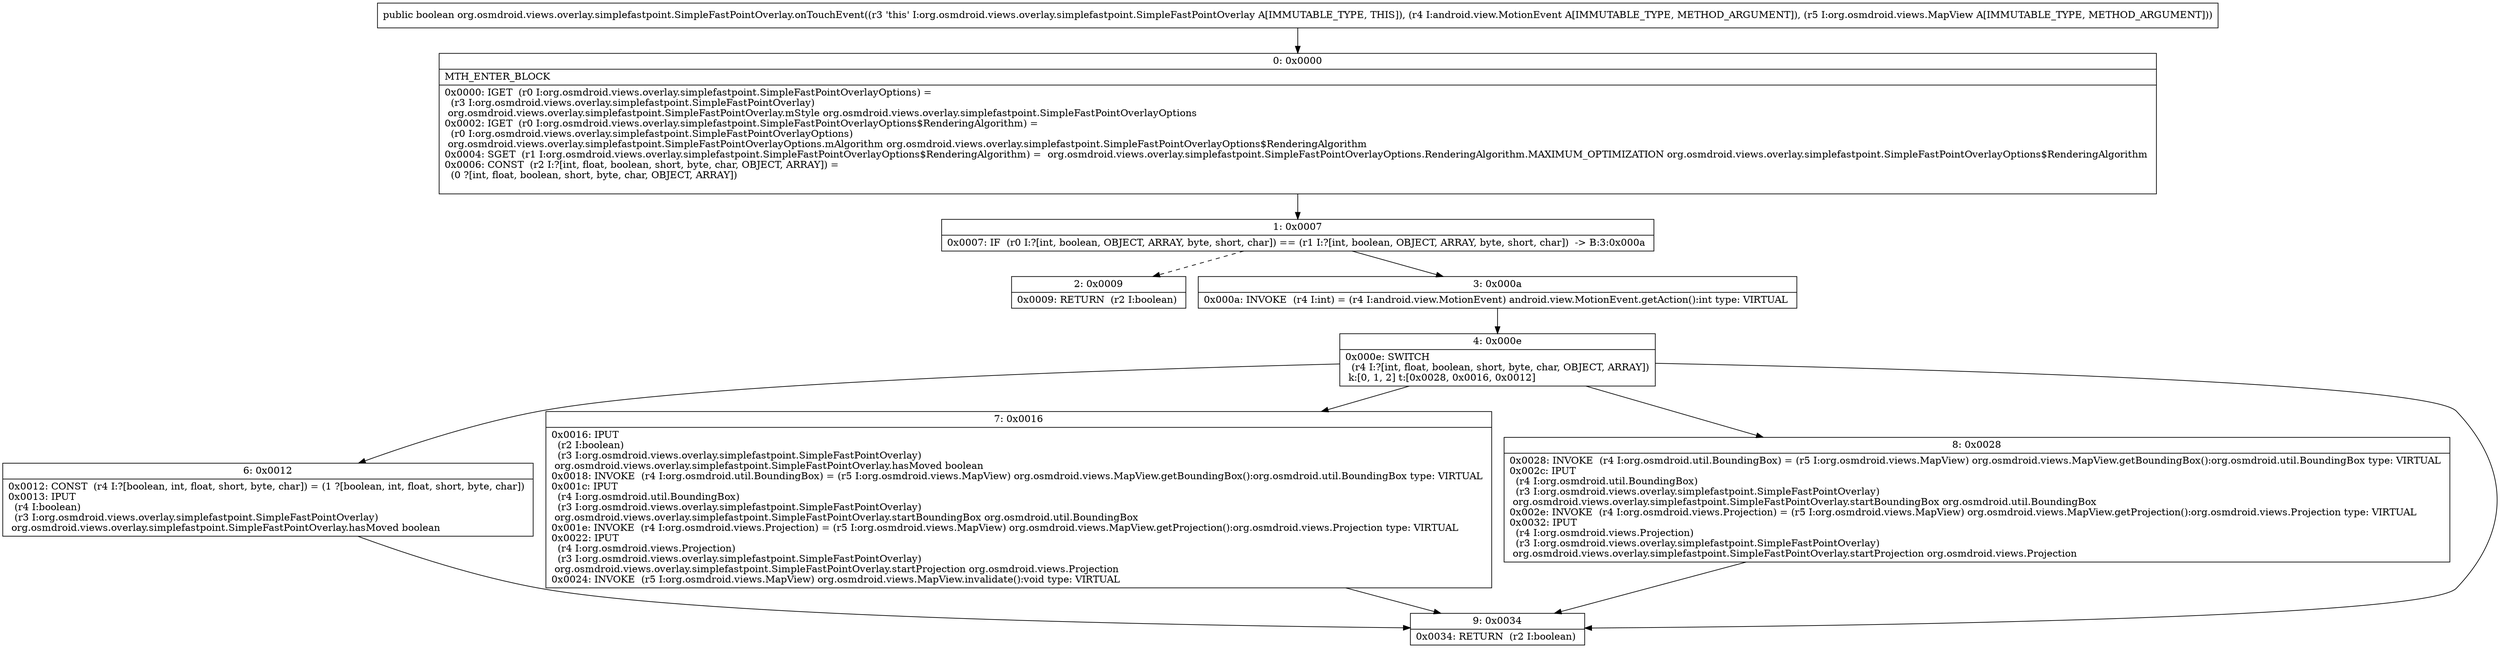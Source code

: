 digraph "CFG fororg.osmdroid.views.overlay.simplefastpoint.SimpleFastPointOverlay.onTouchEvent(Landroid\/view\/MotionEvent;Lorg\/osmdroid\/views\/MapView;)Z" {
Node_0 [shape=record,label="{0\:\ 0x0000|MTH_ENTER_BLOCK\l|0x0000: IGET  (r0 I:org.osmdroid.views.overlay.simplefastpoint.SimpleFastPointOverlayOptions) = \l  (r3 I:org.osmdroid.views.overlay.simplefastpoint.SimpleFastPointOverlay)\l org.osmdroid.views.overlay.simplefastpoint.SimpleFastPointOverlay.mStyle org.osmdroid.views.overlay.simplefastpoint.SimpleFastPointOverlayOptions \l0x0002: IGET  (r0 I:org.osmdroid.views.overlay.simplefastpoint.SimpleFastPointOverlayOptions$RenderingAlgorithm) = \l  (r0 I:org.osmdroid.views.overlay.simplefastpoint.SimpleFastPointOverlayOptions)\l org.osmdroid.views.overlay.simplefastpoint.SimpleFastPointOverlayOptions.mAlgorithm org.osmdroid.views.overlay.simplefastpoint.SimpleFastPointOverlayOptions$RenderingAlgorithm \l0x0004: SGET  (r1 I:org.osmdroid.views.overlay.simplefastpoint.SimpleFastPointOverlayOptions$RenderingAlgorithm) =  org.osmdroid.views.overlay.simplefastpoint.SimpleFastPointOverlayOptions.RenderingAlgorithm.MAXIMUM_OPTIMIZATION org.osmdroid.views.overlay.simplefastpoint.SimpleFastPointOverlayOptions$RenderingAlgorithm \l0x0006: CONST  (r2 I:?[int, float, boolean, short, byte, char, OBJECT, ARRAY]) = \l  (0 ?[int, float, boolean, short, byte, char, OBJECT, ARRAY])\l \l}"];
Node_1 [shape=record,label="{1\:\ 0x0007|0x0007: IF  (r0 I:?[int, boolean, OBJECT, ARRAY, byte, short, char]) == (r1 I:?[int, boolean, OBJECT, ARRAY, byte, short, char])  \-\> B:3:0x000a \l}"];
Node_2 [shape=record,label="{2\:\ 0x0009|0x0009: RETURN  (r2 I:boolean) \l}"];
Node_3 [shape=record,label="{3\:\ 0x000a|0x000a: INVOKE  (r4 I:int) = (r4 I:android.view.MotionEvent) android.view.MotionEvent.getAction():int type: VIRTUAL \l}"];
Node_4 [shape=record,label="{4\:\ 0x000e|0x000e: SWITCH  \l  (r4 I:?[int, float, boolean, short, byte, char, OBJECT, ARRAY])\l k:[0, 1, 2] t:[0x0028, 0x0016, 0x0012] \l}"];
Node_6 [shape=record,label="{6\:\ 0x0012|0x0012: CONST  (r4 I:?[boolean, int, float, short, byte, char]) = (1 ?[boolean, int, float, short, byte, char]) \l0x0013: IPUT  \l  (r4 I:boolean)\l  (r3 I:org.osmdroid.views.overlay.simplefastpoint.SimpleFastPointOverlay)\l org.osmdroid.views.overlay.simplefastpoint.SimpleFastPointOverlay.hasMoved boolean \l}"];
Node_7 [shape=record,label="{7\:\ 0x0016|0x0016: IPUT  \l  (r2 I:boolean)\l  (r3 I:org.osmdroid.views.overlay.simplefastpoint.SimpleFastPointOverlay)\l org.osmdroid.views.overlay.simplefastpoint.SimpleFastPointOverlay.hasMoved boolean \l0x0018: INVOKE  (r4 I:org.osmdroid.util.BoundingBox) = (r5 I:org.osmdroid.views.MapView) org.osmdroid.views.MapView.getBoundingBox():org.osmdroid.util.BoundingBox type: VIRTUAL \l0x001c: IPUT  \l  (r4 I:org.osmdroid.util.BoundingBox)\l  (r3 I:org.osmdroid.views.overlay.simplefastpoint.SimpleFastPointOverlay)\l org.osmdroid.views.overlay.simplefastpoint.SimpleFastPointOverlay.startBoundingBox org.osmdroid.util.BoundingBox \l0x001e: INVOKE  (r4 I:org.osmdroid.views.Projection) = (r5 I:org.osmdroid.views.MapView) org.osmdroid.views.MapView.getProjection():org.osmdroid.views.Projection type: VIRTUAL \l0x0022: IPUT  \l  (r4 I:org.osmdroid.views.Projection)\l  (r3 I:org.osmdroid.views.overlay.simplefastpoint.SimpleFastPointOverlay)\l org.osmdroid.views.overlay.simplefastpoint.SimpleFastPointOverlay.startProjection org.osmdroid.views.Projection \l0x0024: INVOKE  (r5 I:org.osmdroid.views.MapView) org.osmdroid.views.MapView.invalidate():void type: VIRTUAL \l}"];
Node_8 [shape=record,label="{8\:\ 0x0028|0x0028: INVOKE  (r4 I:org.osmdroid.util.BoundingBox) = (r5 I:org.osmdroid.views.MapView) org.osmdroid.views.MapView.getBoundingBox():org.osmdroid.util.BoundingBox type: VIRTUAL \l0x002c: IPUT  \l  (r4 I:org.osmdroid.util.BoundingBox)\l  (r3 I:org.osmdroid.views.overlay.simplefastpoint.SimpleFastPointOverlay)\l org.osmdroid.views.overlay.simplefastpoint.SimpleFastPointOverlay.startBoundingBox org.osmdroid.util.BoundingBox \l0x002e: INVOKE  (r4 I:org.osmdroid.views.Projection) = (r5 I:org.osmdroid.views.MapView) org.osmdroid.views.MapView.getProjection():org.osmdroid.views.Projection type: VIRTUAL \l0x0032: IPUT  \l  (r4 I:org.osmdroid.views.Projection)\l  (r3 I:org.osmdroid.views.overlay.simplefastpoint.SimpleFastPointOverlay)\l org.osmdroid.views.overlay.simplefastpoint.SimpleFastPointOverlay.startProjection org.osmdroid.views.Projection \l}"];
Node_9 [shape=record,label="{9\:\ 0x0034|0x0034: RETURN  (r2 I:boolean) \l}"];
MethodNode[shape=record,label="{public boolean org.osmdroid.views.overlay.simplefastpoint.SimpleFastPointOverlay.onTouchEvent((r3 'this' I:org.osmdroid.views.overlay.simplefastpoint.SimpleFastPointOverlay A[IMMUTABLE_TYPE, THIS]), (r4 I:android.view.MotionEvent A[IMMUTABLE_TYPE, METHOD_ARGUMENT]), (r5 I:org.osmdroid.views.MapView A[IMMUTABLE_TYPE, METHOD_ARGUMENT])) }"];
MethodNode -> Node_0;
Node_0 -> Node_1;
Node_1 -> Node_2[style=dashed];
Node_1 -> Node_3;
Node_3 -> Node_4;
Node_4 -> Node_6;
Node_4 -> Node_7;
Node_4 -> Node_8;
Node_4 -> Node_9;
Node_6 -> Node_9;
Node_7 -> Node_9;
Node_8 -> Node_9;
}

